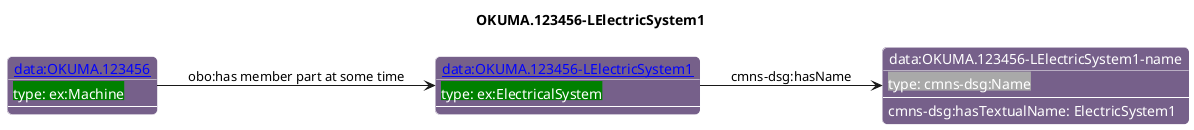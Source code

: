 @startuml
skinparam linetype polyline
left to right direction
title OKUMA.123456-LElectricSystem1

skinparam roundCorner 10

skinparam object {
  BackgroundColor 76608A
  fontColor White
  BorderColor White 
  FontName Helvetica   
}

skinparam class{
   BackgroundColor White
   fontColor black
   FontStyle bold
   FontName Helvetica
}

object "[[./OKUMA.123456-LElectricSystem1.html data:OKUMA.123456-LElectricSystem1]]" as o1 #76608A {
 <back:#Green>type: ex:ElectricalSystem</back> 
---
 }
object "data:OKUMA.123456-LElectricSystem1-name" as o2 #76608A {
 <back:#DarkGrey>type: cmns-dsg:Name</back> 
---
 }
object "[[./OKUMA.123456.html data:OKUMA.123456]]" as o3 #76608A {
 <back:#Green>type: ex:Machine</back> 
---
 }
o1 --> o2 : cmns-dsg:hasName
o2 : cmns-dsg:hasTextualName: ElectricSystem1
o3 --> o1 : obo:has member part at some time
@enduml
